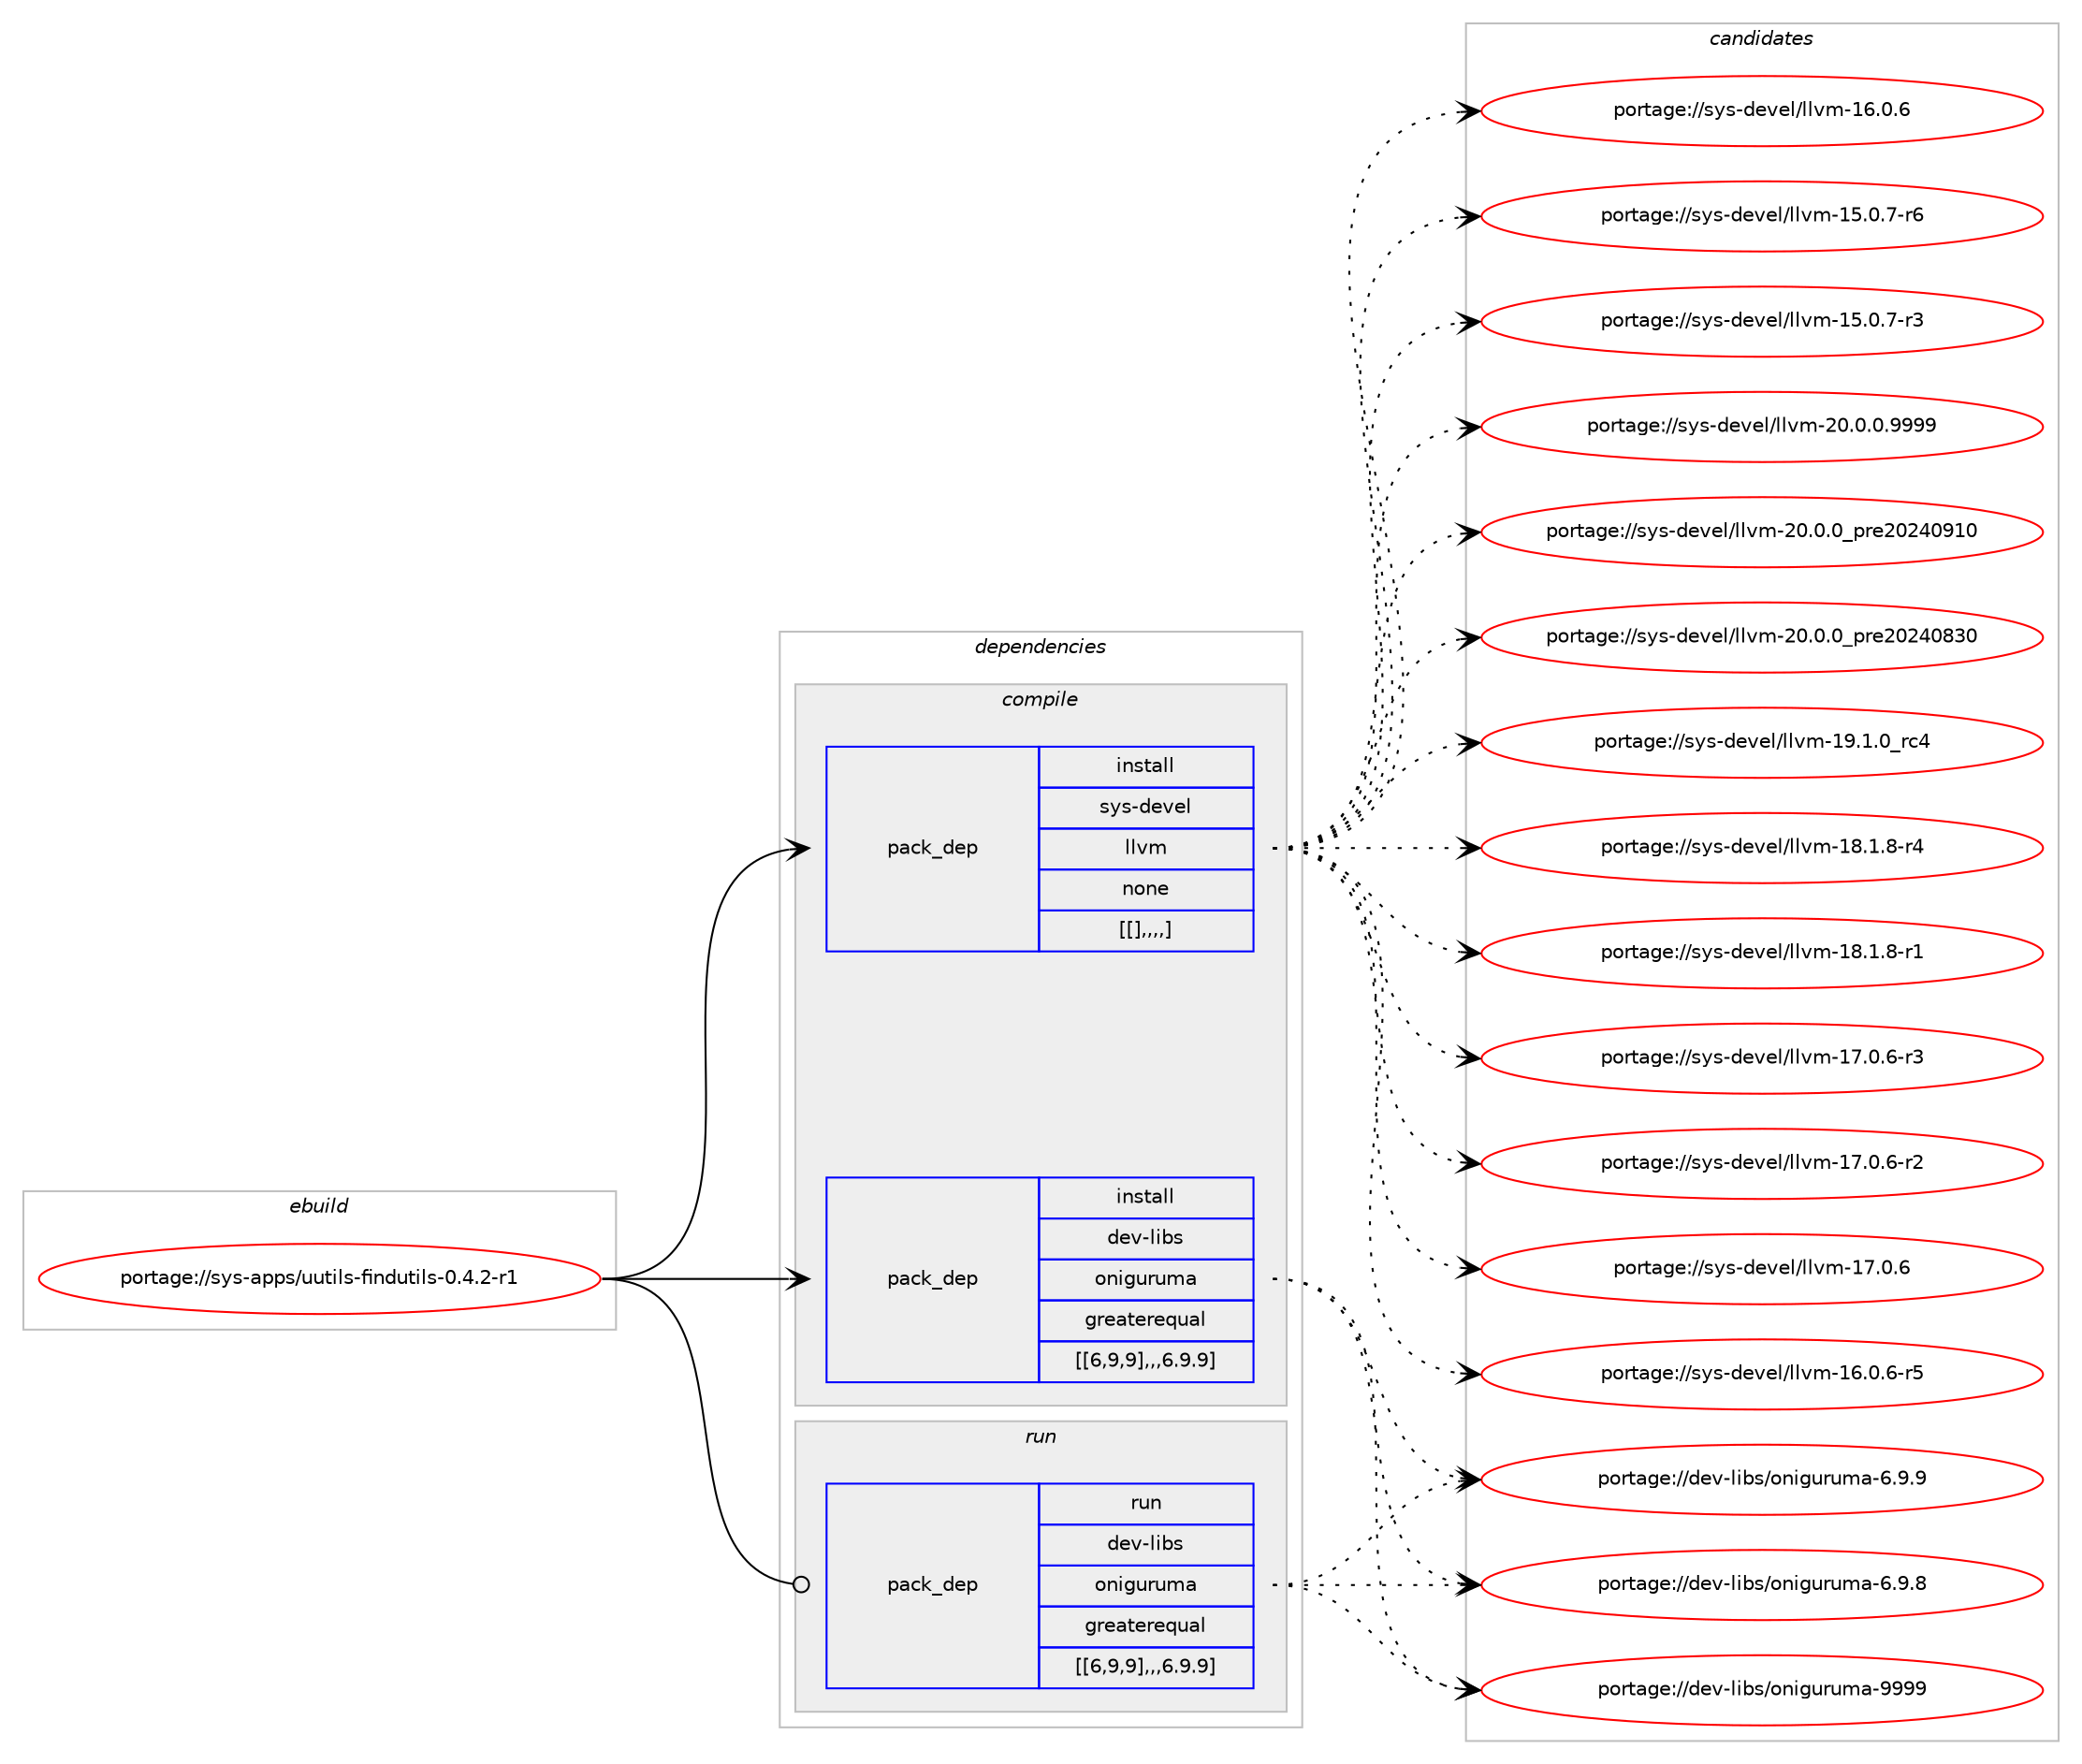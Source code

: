digraph prolog {

# *************
# Graph options
# *************

newrank=true;
concentrate=true;
compound=true;
graph [rankdir=LR,fontname=Helvetica,fontsize=10,ranksep=1.5];#, ranksep=2.5, nodesep=0.2];
edge  [arrowhead=vee];
node  [fontname=Helvetica,fontsize=10];

# **********
# The ebuild
# **********

subgraph cluster_leftcol {
color=gray;
label=<<i>ebuild</i>>;
id [label="portage://sys-apps/uutils-findutils-0.4.2-r1", color=red, width=4, href="../sys-apps/uutils-findutils-0.4.2-r1.svg"];
}

# ****************
# The dependencies
# ****************

subgraph cluster_midcol {
color=gray;
label=<<i>dependencies</i>>;
subgraph cluster_compile {
fillcolor="#eeeeee";
style=filled;
label=<<i>compile</i>>;
subgraph pack322635 {
dependency442951 [label=<<TABLE BORDER="0" CELLBORDER="1" CELLSPACING="0" CELLPADDING="4" WIDTH="220"><TR><TD ROWSPAN="6" CELLPADDING="30">pack_dep</TD></TR><TR><TD WIDTH="110">install</TD></TR><TR><TD>dev-libs</TD></TR><TR><TD>oniguruma</TD></TR><TR><TD>greaterequal</TD></TR><TR><TD>[[6,9,9],,,6.9.9]</TD></TR></TABLE>>, shape=none, color=blue];
}
id:e -> dependency442951:w [weight=20,style="solid",arrowhead="vee"];
subgraph pack322636 {
dependency442952 [label=<<TABLE BORDER="0" CELLBORDER="1" CELLSPACING="0" CELLPADDING="4" WIDTH="220"><TR><TD ROWSPAN="6" CELLPADDING="30">pack_dep</TD></TR><TR><TD WIDTH="110">install</TD></TR><TR><TD>sys-devel</TD></TR><TR><TD>llvm</TD></TR><TR><TD>none</TD></TR><TR><TD>[[],,,,]</TD></TR></TABLE>>, shape=none, color=blue];
}
id:e -> dependency442952:w [weight=20,style="solid",arrowhead="vee"];
}
subgraph cluster_compileandrun {
fillcolor="#eeeeee";
style=filled;
label=<<i>compile and run</i>>;
}
subgraph cluster_run {
fillcolor="#eeeeee";
style=filled;
label=<<i>run</i>>;
subgraph pack322637 {
dependency442953 [label=<<TABLE BORDER="0" CELLBORDER="1" CELLSPACING="0" CELLPADDING="4" WIDTH="220"><TR><TD ROWSPAN="6" CELLPADDING="30">pack_dep</TD></TR><TR><TD WIDTH="110">run</TD></TR><TR><TD>dev-libs</TD></TR><TR><TD>oniguruma</TD></TR><TR><TD>greaterequal</TD></TR><TR><TD>[[6,9,9],,,6.9.9]</TD></TR></TABLE>>, shape=none, color=blue];
}
id:e -> dependency442953:w [weight=20,style="solid",arrowhead="odot"];
}
}

# **************
# The candidates
# **************

subgraph cluster_choices {
rank=same;
color=gray;
label=<<i>candidates</i>>;

subgraph choice322635 {
color=black;
nodesep=1;
choice100101118451081059811547111110105103117114117109974557575757 [label="portage://dev-libs/oniguruma-9999", color=red, width=4,href="../dev-libs/oniguruma-9999.svg"];
choice10010111845108105981154711111010510311711411710997455446574657 [label="portage://dev-libs/oniguruma-6.9.9", color=red, width=4,href="../dev-libs/oniguruma-6.9.9.svg"];
choice10010111845108105981154711111010510311711411710997455446574656 [label="portage://dev-libs/oniguruma-6.9.8", color=red, width=4,href="../dev-libs/oniguruma-6.9.8.svg"];
dependency442951:e -> choice100101118451081059811547111110105103117114117109974557575757:w [style=dotted,weight="100"];
dependency442951:e -> choice10010111845108105981154711111010510311711411710997455446574657:w [style=dotted,weight="100"];
dependency442951:e -> choice10010111845108105981154711111010510311711411710997455446574656:w [style=dotted,weight="100"];
}
subgraph choice322636 {
color=black;
nodesep=1;
choice1151211154510010111810110847108108118109455048464846484657575757 [label="portage://sys-devel/llvm-20.0.0.9999", color=red, width=4,href="../sys-devel/llvm-20.0.0.9999.svg"];
choice115121115451001011181011084710810811810945504846484648951121141015048505248574948 [label="portage://sys-devel/llvm-20.0.0_pre20240910", color=red, width=4,href="../sys-devel/llvm-20.0.0_pre20240910.svg"];
choice115121115451001011181011084710810811810945504846484648951121141015048505248565148 [label="portage://sys-devel/llvm-20.0.0_pre20240830", color=red, width=4,href="../sys-devel/llvm-20.0.0_pre20240830.svg"];
choice115121115451001011181011084710810811810945495746494648951149952 [label="portage://sys-devel/llvm-19.1.0_rc4", color=red, width=4,href="../sys-devel/llvm-19.1.0_rc4.svg"];
choice1151211154510010111810110847108108118109454956464946564511452 [label="portage://sys-devel/llvm-18.1.8-r4", color=red, width=4,href="../sys-devel/llvm-18.1.8-r4.svg"];
choice1151211154510010111810110847108108118109454956464946564511449 [label="portage://sys-devel/llvm-18.1.8-r1", color=red, width=4,href="../sys-devel/llvm-18.1.8-r1.svg"];
choice1151211154510010111810110847108108118109454955464846544511451 [label="portage://sys-devel/llvm-17.0.6-r3", color=red, width=4,href="../sys-devel/llvm-17.0.6-r3.svg"];
choice1151211154510010111810110847108108118109454955464846544511450 [label="portage://sys-devel/llvm-17.0.6-r2", color=red, width=4,href="../sys-devel/llvm-17.0.6-r2.svg"];
choice115121115451001011181011084710810811810945495546484654 [label="portage://sys-devel/llvm-17.0.6", color=red, width=4,href="../sys-devel/llvm-17.0.6.svg"];
choice1151211154510010111810110847108108118109454954464846544511453 [label="portage://sys-devel/llvm-16.0.6-r5", color=red, width=4,href="../sys-devel/llvm-16.0.6-r5.svg"];
choice115121115451001011181011084710810811810945495446484654 [label="portage://sys-devel/llvm-16.0.6", color=red, width=4,href="../sys-devel/llvm-16.0.6.svg"];
choice1151211154510010111810110847108108118109454953464846554511454 [label="portage://sys-devel/llvm-15.0.7-r6", color=red, width=4,href="../sys-devel/llvm-15.0.7-r6.svg"];
choice1151211154510010111810110847108108118109454953464846554511451 [label="portage://sys-devel/llvm-15.0.7-r3", color=red, width=4,href="../sys-devel/llvm-15.0.7-r3.svg"];
dependency442952:e -> choice1151211154510010111810110847108108118109455048464846484657575757:w [style=dotted,weight="100"];
dependency442952:e -> choice115121115451001011181011084710810811810945504846484648951121141015048505248574948:w [style=dotted,weight="100"];
dependency442952:e -> choice115121115451001011181011084710810811810945504846484648951121141015048505248565148:w [style=dotted,weight="100"];
dependency442952:e -> choice115121115451001011181011084710810811810945495746494648951149952:w [style=dotted,weight="100"];
dependency442952:e -> choice1151211154510010111810110847108108118109454956464946564511452:w [style=dotted,weight="100"];
dependency442952:e -> choice1151211154510010111810110847108108118109454956464946564511449:w [style=dotted,weight="100"];
dependency442952:e -> choice1151211154510010111810110847108108118109454955464846544511451:w [style=dotted,weight="100"];
dependency442952:e -> choice1151211154510010111810110847108108118109454955464846544511450:w [style=dotted,weight="100"];
dependency442952:e -> choice115121115451001011181011084710810811810945495546484654:w [style=dotted,weight="100"];
dependency442952:e -> choice1151211154510010111810110847108108118109454954464846544511453:w [style=dotted,weight="100"];
dependency442952:e -> choice115121115451001011181011084710810811810945495446484654:w [style=dotted,weight="100"];
dependency442952:e -> choice1151211154510010111810110847108108118109454953464846554511454:w [style=dotted,weight="100"];
dependency442952:e -> choice1151211154510010111810110847108108118109454953464846554511451:w [style=dotted,weight="100"];
}
subgraph choice322637 {
color=black;
nodesep=1;
choice100101118451081059811547111110105103117114117109974557575757 [label="portage://dev-libs/oniguruma-9999", color=red, width=4,href="../dev-libs/oniguruma-9999.svg"];
choice10010111845108105981154711111010510311711411710997455446574657 [label="portage://dev-libs/oniguruma-6.9.9", color=red, width=4,href="../dev-libs/oniguruma-6.9.9.svg"];
choice10010111845108105981154711111010510311711411710997455446574656 [label="portage://dev-libs/oniguruma-6.9.8", color=red, width=4,href="../dev-libs/oniguruma-6.9.8.svg"];
dependency442953:e -> choice100101118451081059811547111110105103117114117109974557575757:w [style=dotted,weight="100"];
dependency442953:e -> choice10010111845108105981154711111010510311711411710997455446574657:w [style=dotted,weight="100"];
dependency442953:e -> choice10010111845108105981154711111010510311711411710997455446574656:w [style=dotted,weight="100"];
}
}

}

